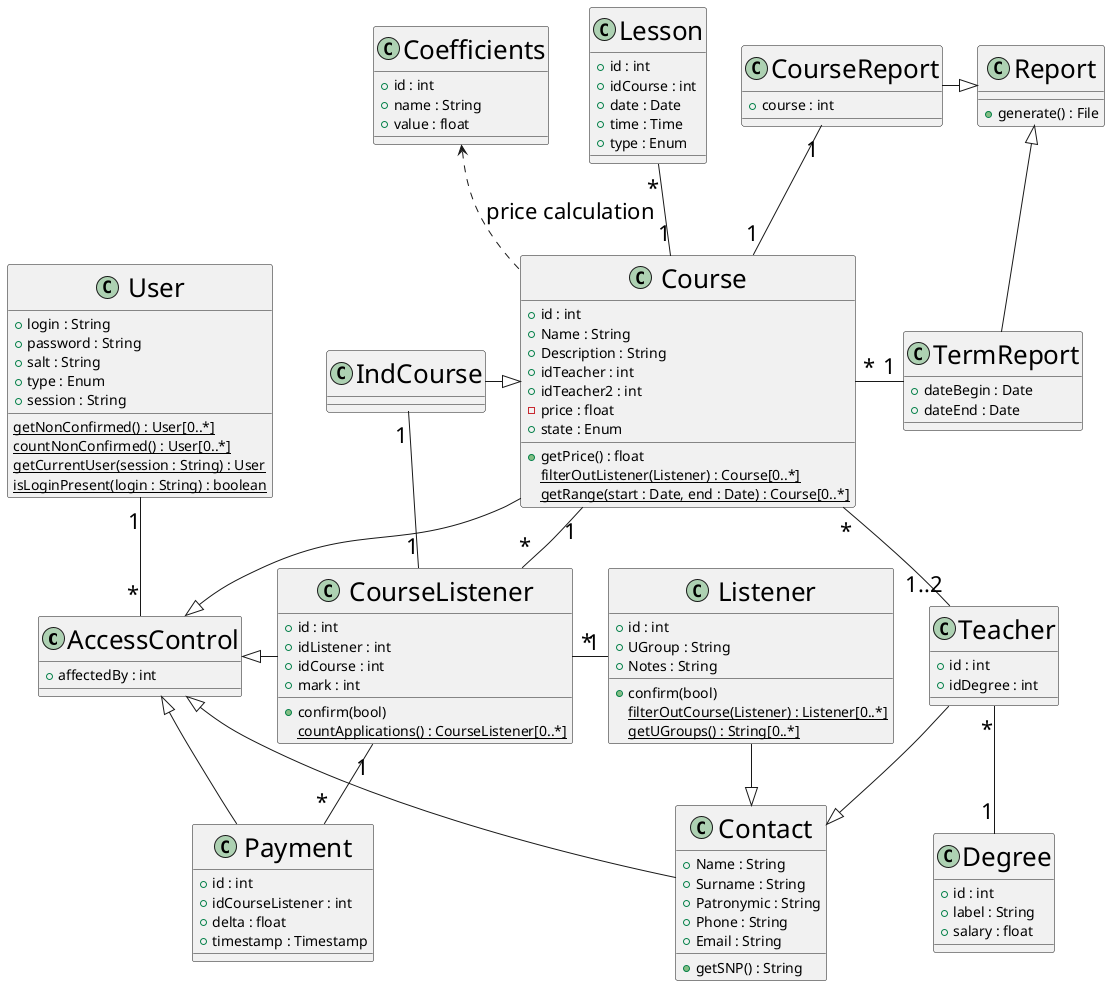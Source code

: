 @startuml

skinparam classFontSize 26
skinparam classArrowFontSize 22

class AccessControl {
	+affectedBy : int
}

class IndCourse {
}

class Course {
	+id : int
	+Name : String
	+Description : String
	+idTeacher : int
	+idTeacher2 : int
	-price : float
	+state : Enum
	+getPrice() : float
	{static} filterOutListener(Listener) : Course[0..*]
	{static} getRange(start : Date, end : Date) : Course[0..*]
}

class Contact {
	+Name : String
	+Surname : String
	+Patronymic : String
	+Phone : String
	+Email : String
	+getSNP() : String
}

class Listener {
	+id : int
	+UGroup : String
	+Notes : String
	+confirm(bool)
	{static} filterOutCourse(Listener) : Listener[0..*]
	{static} getUGroups() : String[0..*]
}

class Teacher {
	+id : int
	+idDegree : int
}

class CourseListener {
	+id : int
	+idListener : int
	+idCourse : int
	+mark : int
	+confirm(bool)
	{static} countApplications() : CourseListener[0..*]
}

class Payment {
	+id : int
	+idCourseListener : int
	+delta : float
	+timestamp : Timestamp
}

class Degree {
	+id : int
	+label : String
	+salary : float
}

class Coefficients {
	+id : int
	+name : String
	+value : float
}

class Report {
	+generate() : File
}

class TermReport {
	+dateBegin : Date
	+dateEnd : Date
}

class CourseReport {
	+course : int
}

class Lesson {
	+id : int
	+idCourse : int
	+date : Date
	+time : Time
	+type : Enum
}

class User {
	+login : String
	+password : String
	+salt : String
	+type : Enum
	+session : String
	{static} getNonConfirmed() : User[0..*]
	{static} countNonConfirmed() : User[0..*]
	{static} getCurrentUser(session : String) : User
	{static} isLoginPresent(login : String) : boolean
}

IndCourse -r-|> Course
Listener -d-|> Contact
Teacher --|> Contact
Course --|> AccessControl
Contact --|> AccessControl
CourseListener -l-|> AccessControl
Payment --|> AccessControl
TermReport -u-|> Report
CourseReport -r-|> Report

Course "1" -- "*" CourseListener
IndCourse "1" -- "1" CourseListener
Listener "1" -l- "*" CourseListener
CourseListener "1" -d- "*" Payment
Course "1" -u- "*" Lesson
Course "*" -- "1..2" Teacher
Teacher "*" -- "1" Degree
Course .u.> Coefficients : price calculation
CourseReport "1" -d- "1" Course
TermReport "1" -l- "*" Course
AccessControl "*" -u- "1" User

@enduml
